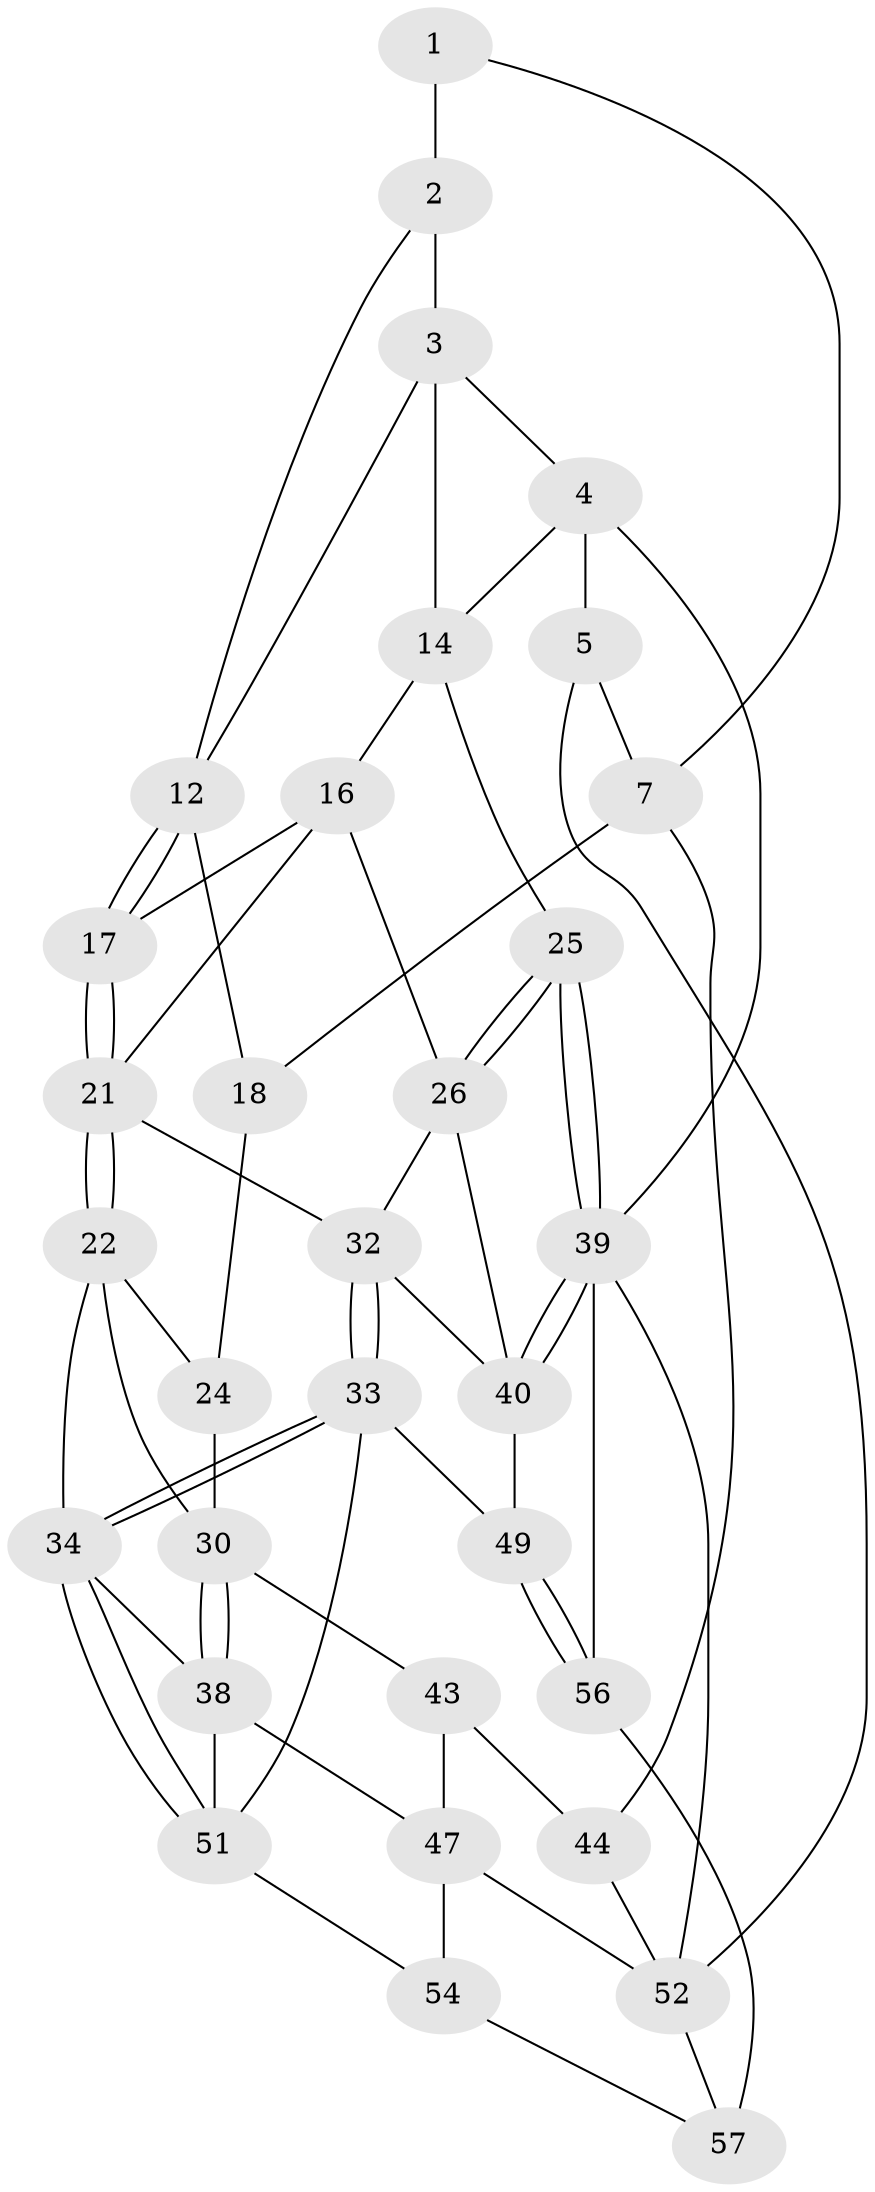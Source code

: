 // Generated by graph-tools (version 1.1) at 2025/52/02/27/25 19:52:38]
// undirected, 32 vertices, 69 edges
graph export_dot {
graph [start="1"]
  node [color=gray90,style=filled];
  1 [pos="+0.2093102400210936+0.0714839759586081",super="+6"];
  2 [pos="+0.28214479713357005+0.14198328217862474",super="+10"];
  3 [pos="+0.5147983893485869+0.13811610572119212",super="+11"];
  4 [pos="+0.5575643204641875+0",super="+9"];
  5 [pos="+0.08977622209940035+0",super="+8"];
  7 [pos="+0+0.3488906790465263",super="+20"];
  12 [pos="+0.4901318398546063+0.2960844376321216",super="+13"];
  14 [pos="+1+0.31531773410309183",super="+15"];
  16 [pos="+0.659159318127323+0.48534448889748777",super="+27"];
  17 [pos="+0.5236042204647492+0.468398081001595"];
  18 [pos="+0.288169962828016+0.48071068922583177",super="+19"];
  21 [pos="+0.48927787968731107+0.5603357971432315",super="+28"];
  22 [pos="+0.39389992896165427+0.6087660844591488",super="+23"];
  24 [pos="+0.3206643448437002+0.5578543669940311",super="+29"];
  25 [pos="+1+0.43661121636006517"];
  26 [pos="+0.8382500187797355+0.581384722325998",super="+36"];
  30 [pos="+0.20027880144008303+0.7117312179525227",super="+31"];
  32 [pos="+0.6099745391186893+0.7009771065539862",super="+37"];
  33 [pos="+0.6080785368817841+0.7101281904113741",super="+50"];
  34 [pos="+0.4409245744516113+0.7940233800327609",super="+35"];
  38 [pos="+0.24781057821102895+0.7646966399216615",super="+46"];
  39 [pos="+1+1",super="+42"];
  40 [pos="+0.8049679985126156+0.8057322646094428",super="+41"];
  43 [pos="+0.14500359952677747+0.7104606102852712",super="+48"];
  44 [pos="+0.07483107551108692+0.8733849967504234",super="+45"];
  47 [pos="+0.1923578540923009+0.9800732100446473",super="+55"];
  49 [pos="+0.6885233458687319+0.8604281806735269"];
  51 [pos="+0.4394853248524205+0.8023745891392399",super="+53"];
  52 [pos="+0+1",super="+59"];
  54 [pos="+0.47573367818996487+0.8846636908415987"];
  56 [pos="+0.6714015230661208+0.8990080178895228",super="+60"];
  57 [pos="+0.4788392141981864+0.8865025466878782",super="+58"];
  1 -- 2 [weight=2];
  1 -- 7;
  2 -- 3;
  2 -- 12;
  3 -- 4;
  3 -- 12;
  3 -- 14;
  4 -- 5 [weight=2];
  4 -- 14;
  4 -- 39;
  5 -- 52;
  5 -- 7;
  7 -- 18;
  7 -- 44;
  12 -- 17;
  12 -- 17;
  12 -- 18;
  14 -- 25;
  14 -- 16;
  16 -- 17;
  16 -- 26;
  16 -- 21;
  17 -- 21;
  17 -- 21;
  18 -- 24 [weight=2];
  21 -- 22;
  21 -- 22;
  21 -- 32;
  22 -- 24;
  22 -- 30;
  22 -- 34;
  24 -- 30;
  25 -- 26;
  25 -- 26;
  25 -- 39;
  25 -- 39;
  26 -- 40;
  26 -- 32;
  30 -- 38;
  30 -- 38;
  30 -- 43;
  32 -- 33;
  32 -- 33;
  32 -- 40;
  33 -- 34;
  33 -- 34;
  33 -- 51;
  33 -- 49;
  34 -- 51;
  34 -- 51;
  34 -- 38;
  38 -- 51;
  38 -- 47;
  39 -- 40;
  39 -- 40;
  39 -- 52;
  39 -- 56;
  40 -- 49;
  43 -- 44 [weight=2];
  43 -- 47;
  44 -- 52;
  47 -- 54;
  47 -- 52;
  49 -- 56;
  49 -- 56;
  51 -- 54;
  52 -- 57;
  54 -- 57;
  56 -- 57 [weight=2];
}
